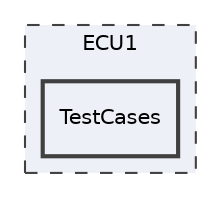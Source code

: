digraph "C:/Users/Abnaby/Desktop/Unit_10_SecondTermProject/Unit_10_SecondTermProject/ECU1/TestCases"
{
 // LATEX_PDF_SIZE
  edge [fontname="Helvetica",fontsize="10",labelfontname="Helvetica",labelfontsize="10"];
  node [fontname="Helvetica",fontsize="10",shape=record];
  compound=true
  subgraph clusterdir_690fc0bfe67626e35ae4a8330c6ec3ba {
    graph [ bgcolor="#edf0f7", pencolor="grey25", style="filled,dashed,", label="ECU1", fontname="Helvetica", fontsize="10", URL="dir_690fc0bfe67626e35ae4a8330c6ec3ba.html"]
  dir_f8a7218f302afb11e8066adc7a2c0445 [shape=box, label="TestCases", style="filled,bold,", fillcolor="#edf0f7", color="grey25", URL="dir_f8a7218f302afb11e8066adc7a2c0445.html"];
  }
}

